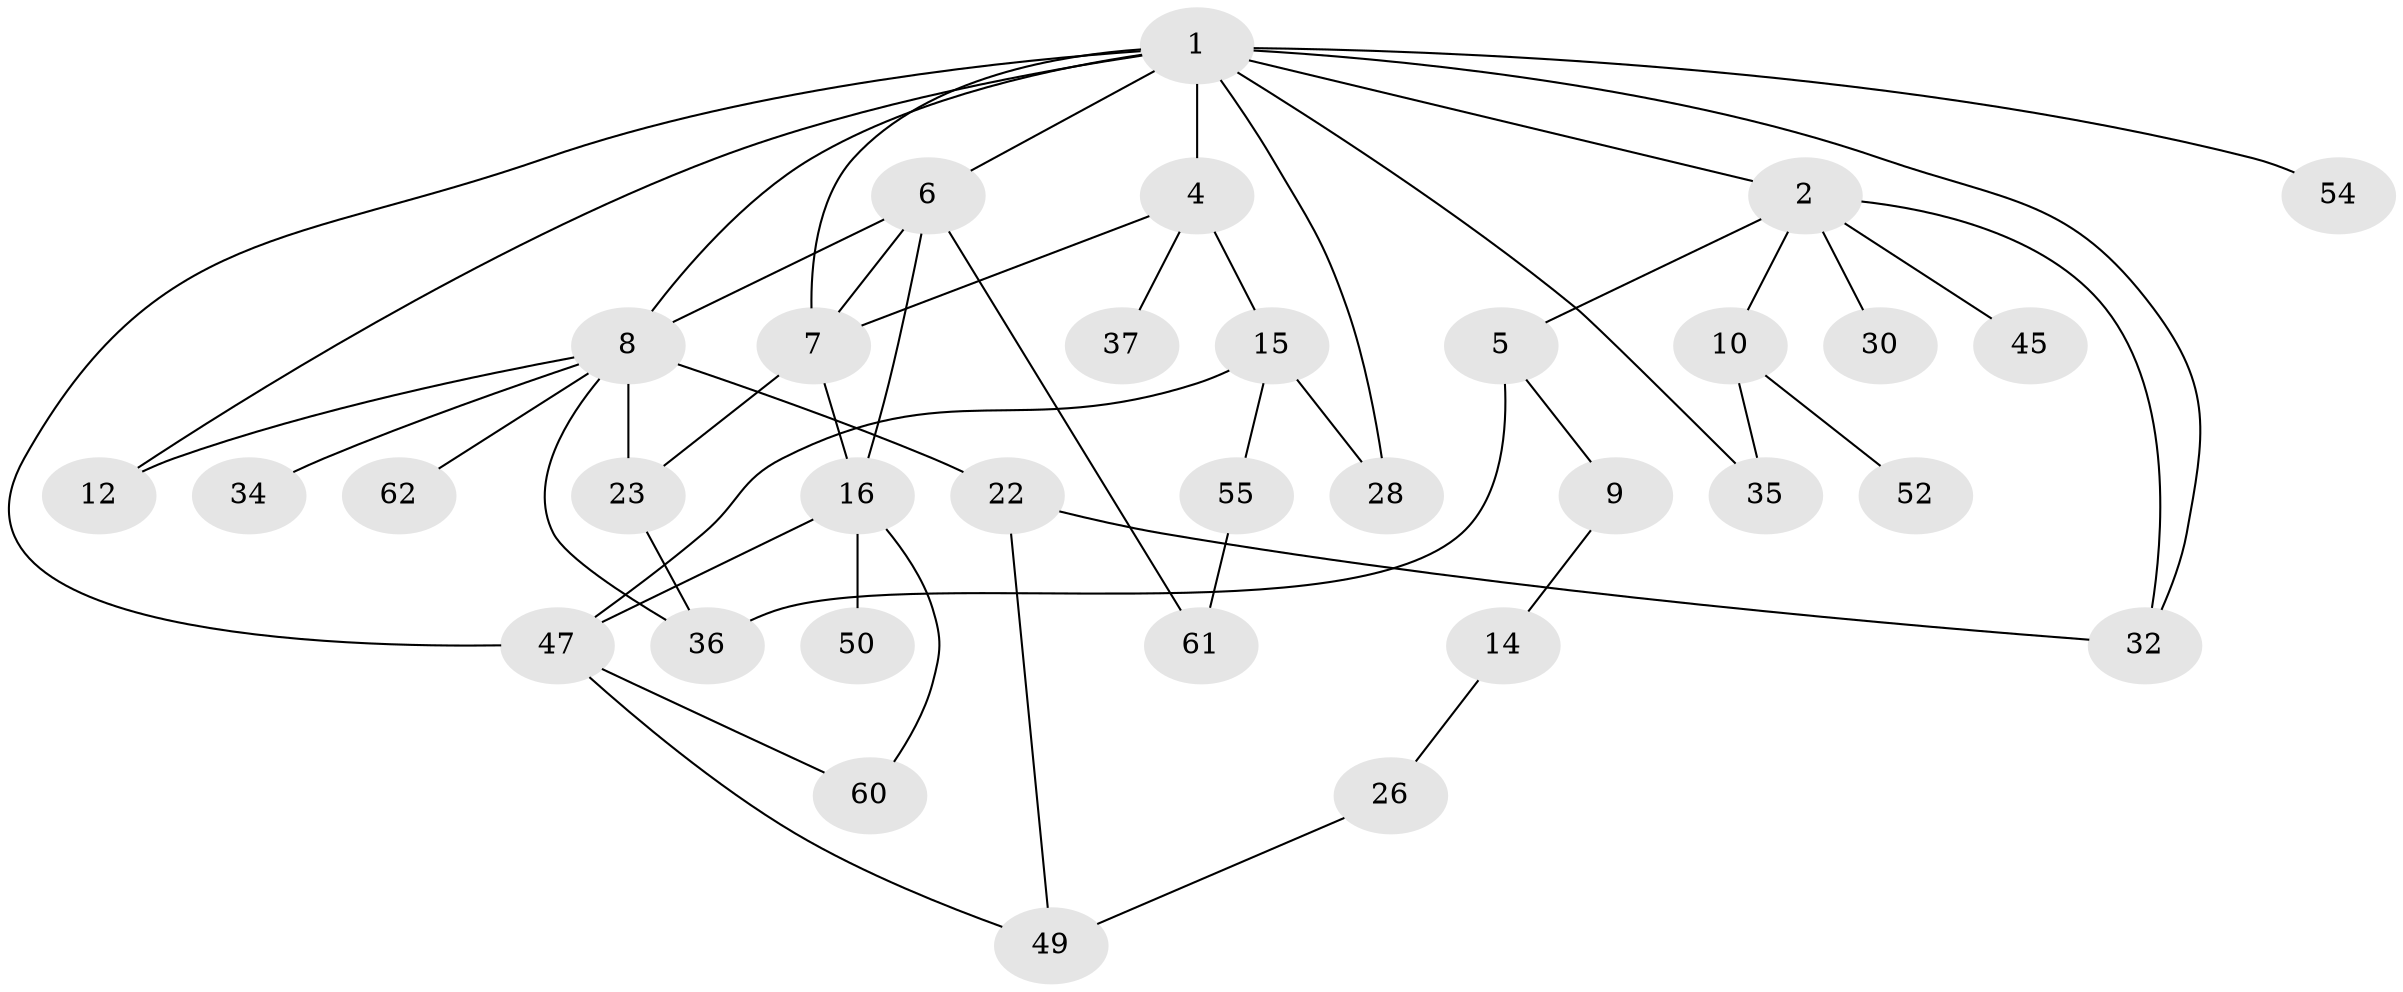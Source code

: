 // original degree distribution, {6: 0.07462686567164178, 5: 0.08955223880597014, 3: 0.1791044776119403, 4: 0.08955223880597014, 2: 0.29850746268656714, 1: 0.26865671641791045}
// Generated by graph-tools (version 1.1) at 2025/16/03/04/25 18:16:56]
// undirected, 33 vertices, 50 edges
graph export_dot {
graph [start="1"]
  node [color=gray90,style=filled];
  1 [super="+3+41"];
  2;
  4;
  5;
  6 [super="+17+21+19"];
  7 [super="+58"];
  8 [super="+33+11+20+31"];
  9 [super="+24"];
  10 [super="+18"];
  12;
  14;
  15 [super="+42"];
  16 [super="+27"];
  22 [super="+29+66"];
  23 [super="+25"];
  26;
  28 [super="+57"];
  30;
  32 [super="+53+40"];
  34;
  35 [super="+39"];
  36 [super="+38"];
  37 [super="+59"];
  45;
  47 [super="+48+64+65"];
  49;
  50;
  52;
  54;
  55;
  60 [super="+63"];
  61;
  62;
  1 -- 2;
  1 -- 4;
  1 -- 6;
  1 -- 12;
  1 -- 32;
  1 -- 35;
  1 -- 7;
  1 -- 8;
  1 -- 28;
  1 -- 54;
  1 -- 47;
  2 -- 5;
  2 -- 10;
  2 -- 30;
  2 -- 32;
  2 -- 45;
  4 -- 15 [weight=2];
  4 -- 37;
  4 -- 7;
  5 -- 9;
  5 -- 36;
  6 -- 8 [weight=2];
  6 -- 61;
  6 -- 16;
  6 -- 7;
  7 -- 16 [weight=2];
  7 -- 23;
  8 -- 34;
  8 -- 22;
  8 -- 12;
  8 -- 62;
  8 -- 36;
  8 -- 23;
  9 -- 14;
  10 -- 52;
  10 -- 35;
  14 -- 26;
  15 -- 55;
  15 -- 47;
  15 -- 28;
  16 -- 47 [weight=2];
  16 -- 50;
  16 -- 60;
  22 -- 49;
  22 -- 32;
  23 -- 36;
  26 -- 49;
  47 -- 49;
  47 -- 60;
  55 -- 61;
}
